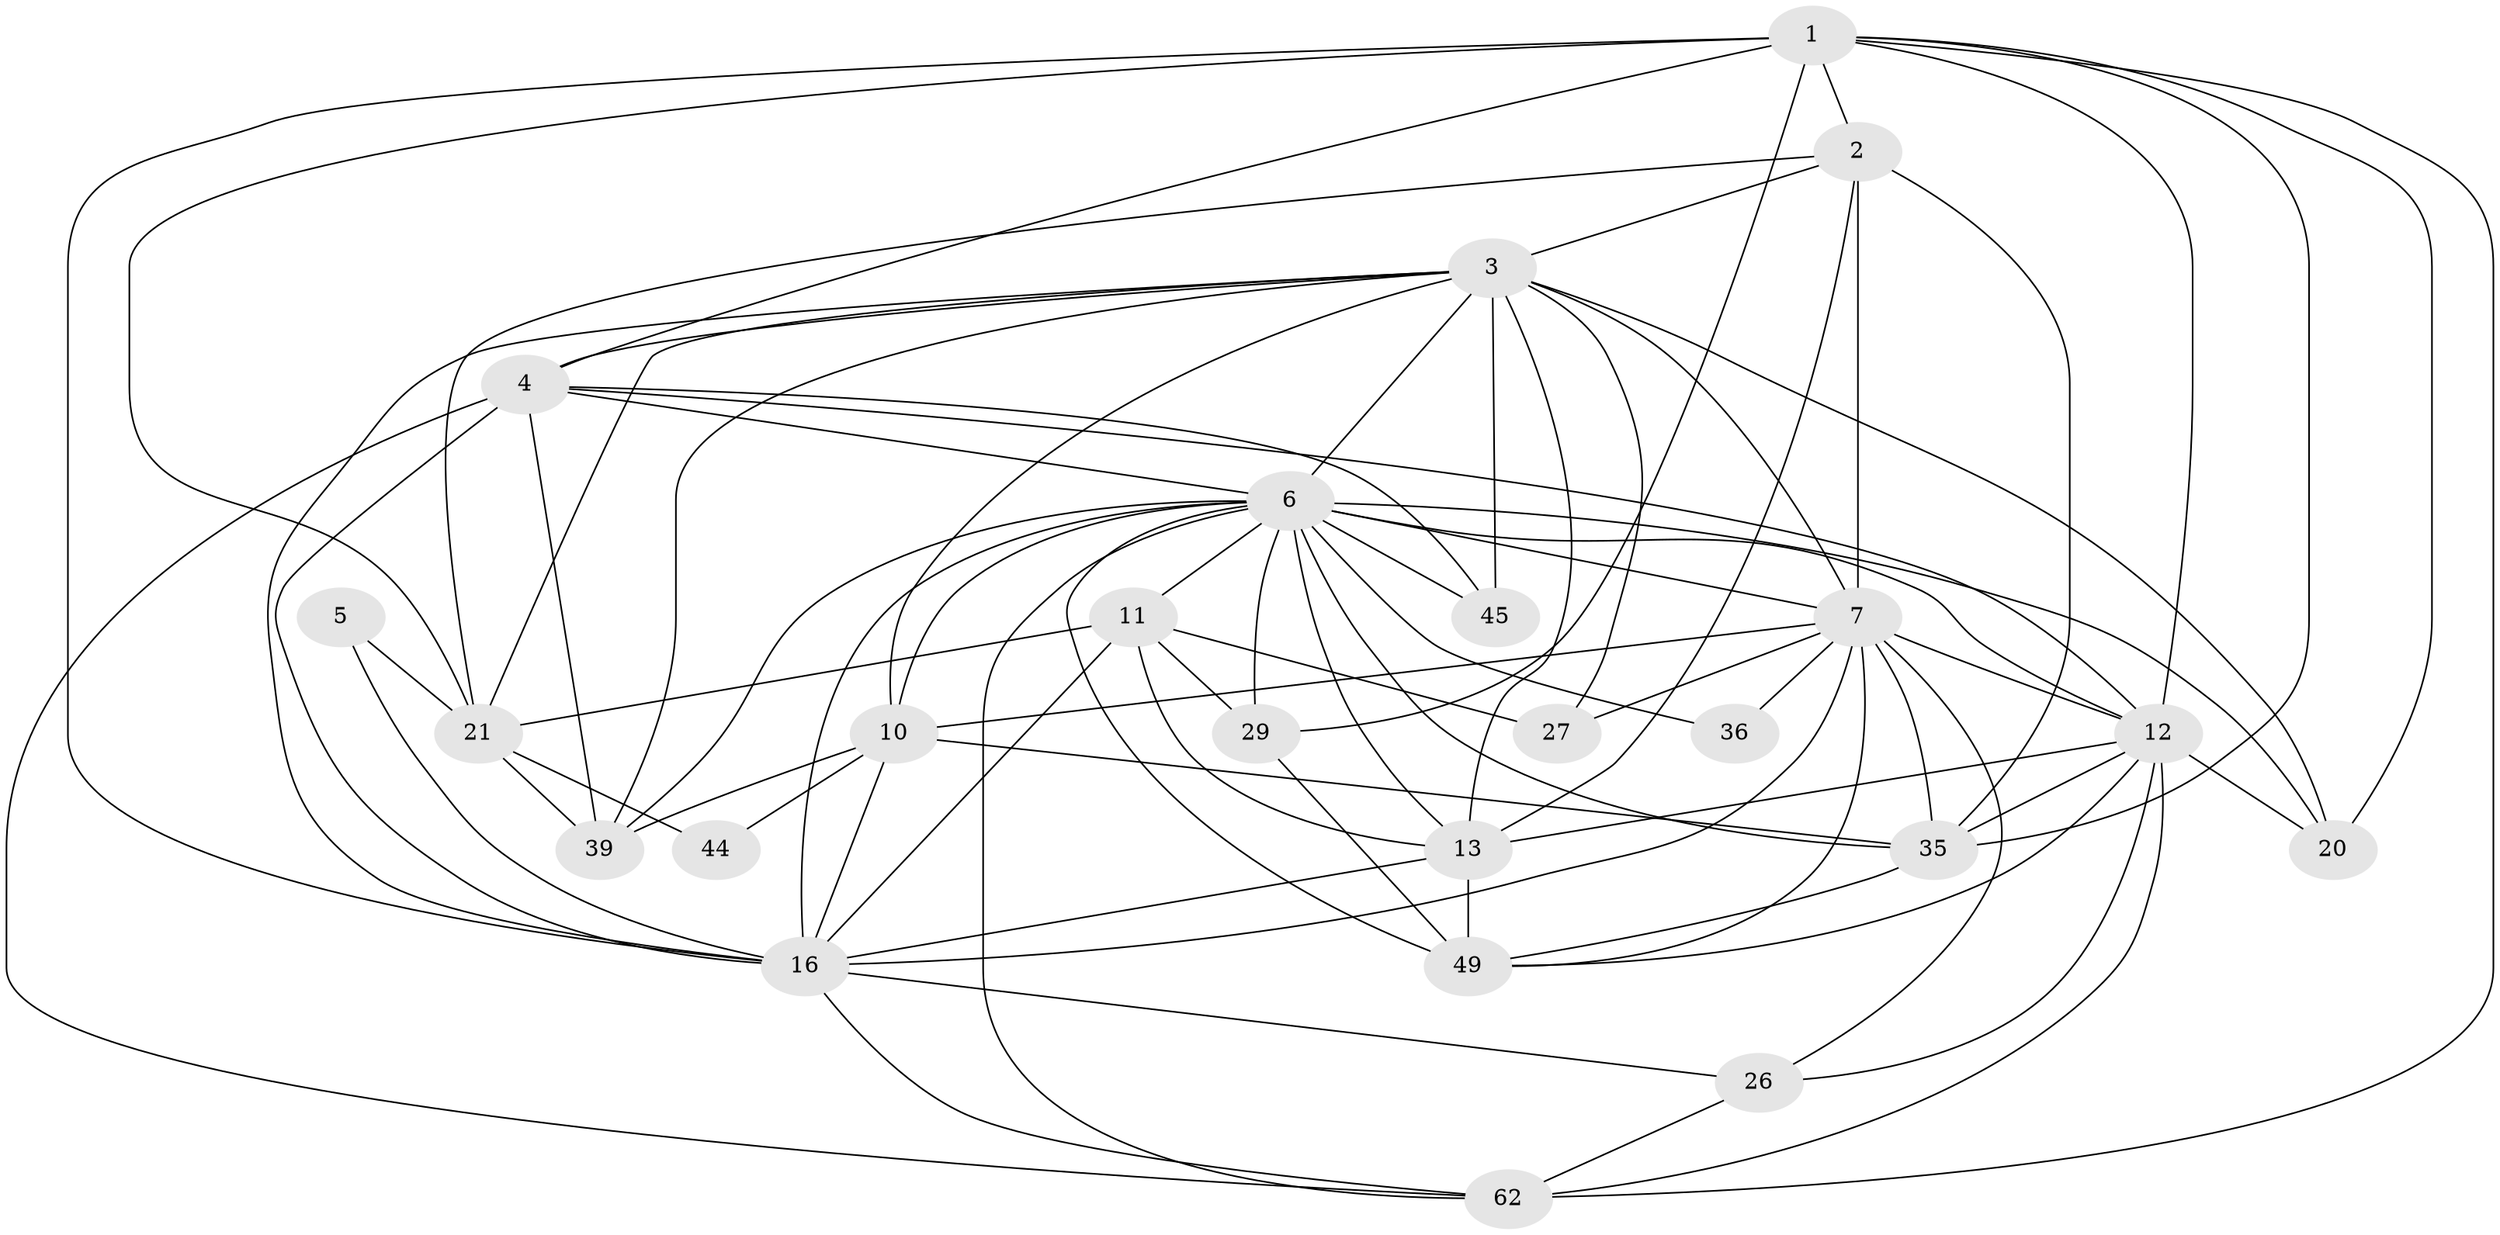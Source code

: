 // original degree distribution, {6: 0.04938271604938271, 5: 0.19753086419753085, 4: 0.2716049382716049, 2: 0.1111111111111111, 8: 0.012345679012345678, 3: 0.30864197530864196, 7: 0.037037037037037035, 10: 0.012345679012345678}
// Generated by graph-tools (version 1.1) at 2025/18/03/04/25 18:18:53]
// undirected, 24 vertices, 79 edges
graph export_dot {
graph [start="1"]
  node [color=gray90,style=filled];
  1 [super="+18+8+65"];
  2 [super="+37"];
  3 [super="+46+15"];
  4 [super="+75+69+56"];
  5;
  6 [super="+68+76+53+40+59+9"];
  7 [super="+25+47+22+17"];
  10 [super="+23+58"];
  11 [super="+55+19"];
  12 [super="+28+42"];
  13 [super="+14+38"];
  16 [super="+63+48"];
  20 [super="+32"];
  21 [super="+73+54"];
  26 [super="+43"];
  27;
  29 [super="+30"];
  35 [super="+66"];
  36;
  39 [super="+61"];
  44 [super="+64"];
  45;
  49 [super="+79"];
  62 [super="+81"];
  1 -- 62;
  1 -- 2;
  1 -- 35;
  1 -- 21;
  1 -- 20;
  1 -- 4;
  1 -- 12;
  1 -- 29;
  1 -- 16 [weight=2];
  2 -- 21;
  2 -- 35;
  2 -- 3;
  2 -- 13;
  2 -- 7;
  3 -- 21;
  3 -- 39;
  3 -- 45;
  3 -- 4;
  3 -- 20;
  3 -- 7;
  3 -- 10;
  3 -- 27;
  3 -- 13 [weight=2];
  3 -- 6;
  3 -- 16 [weight=2];
  4 -- 39;
  4 -- 6;
  4 -- 12 [weight=3];
  4 -- 45;
  4 -- 62;
  4 -- 16;
  5 -- 21;
  5 -- 16;
  6 -- 35 [weight=2];
  6 -- 29;
  6 -- 36;
  6 -- 12 [weight=3];
  6 -- 49 [weight=2];
  6 -- 7 [weight=3];
  6 -- 10 [weight=2];
  6 -- 11;
  6 -- 45;
  6 -- 16 [weight=2];
  6 -- 62;
  6 -- 13;
  6 -- 39;
  6 -- 20;
  7 -- 35 [weight=2];
  7 -- 12 [weight=2];
  7 -- 26;
  7 -- 36 [weight=2];
  7 -- 10 [weight=2];
  7 -- 49;
  7 -- 27;
  7 -- 16;
  10 -- 16;
  10 -- 35;
  10 -- 39;
  10 -- 44 [weight=2];
  11 -- 27;
  11 -- 21;
  11 -- 13;
  11 -- 29;
  11 -- 16;
  12 -- 20;
  12 -- 35;
  12 -- 49;
  12 -- 26;
  12 -- 62;
  12 -- 13 [weight=2];
  13 -- 49;
  13 -- 16 [weight=2];
  16 -- 62;
  16 -- 26;
  21 -- 39;
  21 -- 44;
  26 -- 62;
  29 -- 49;
  35 -- 49;
}

